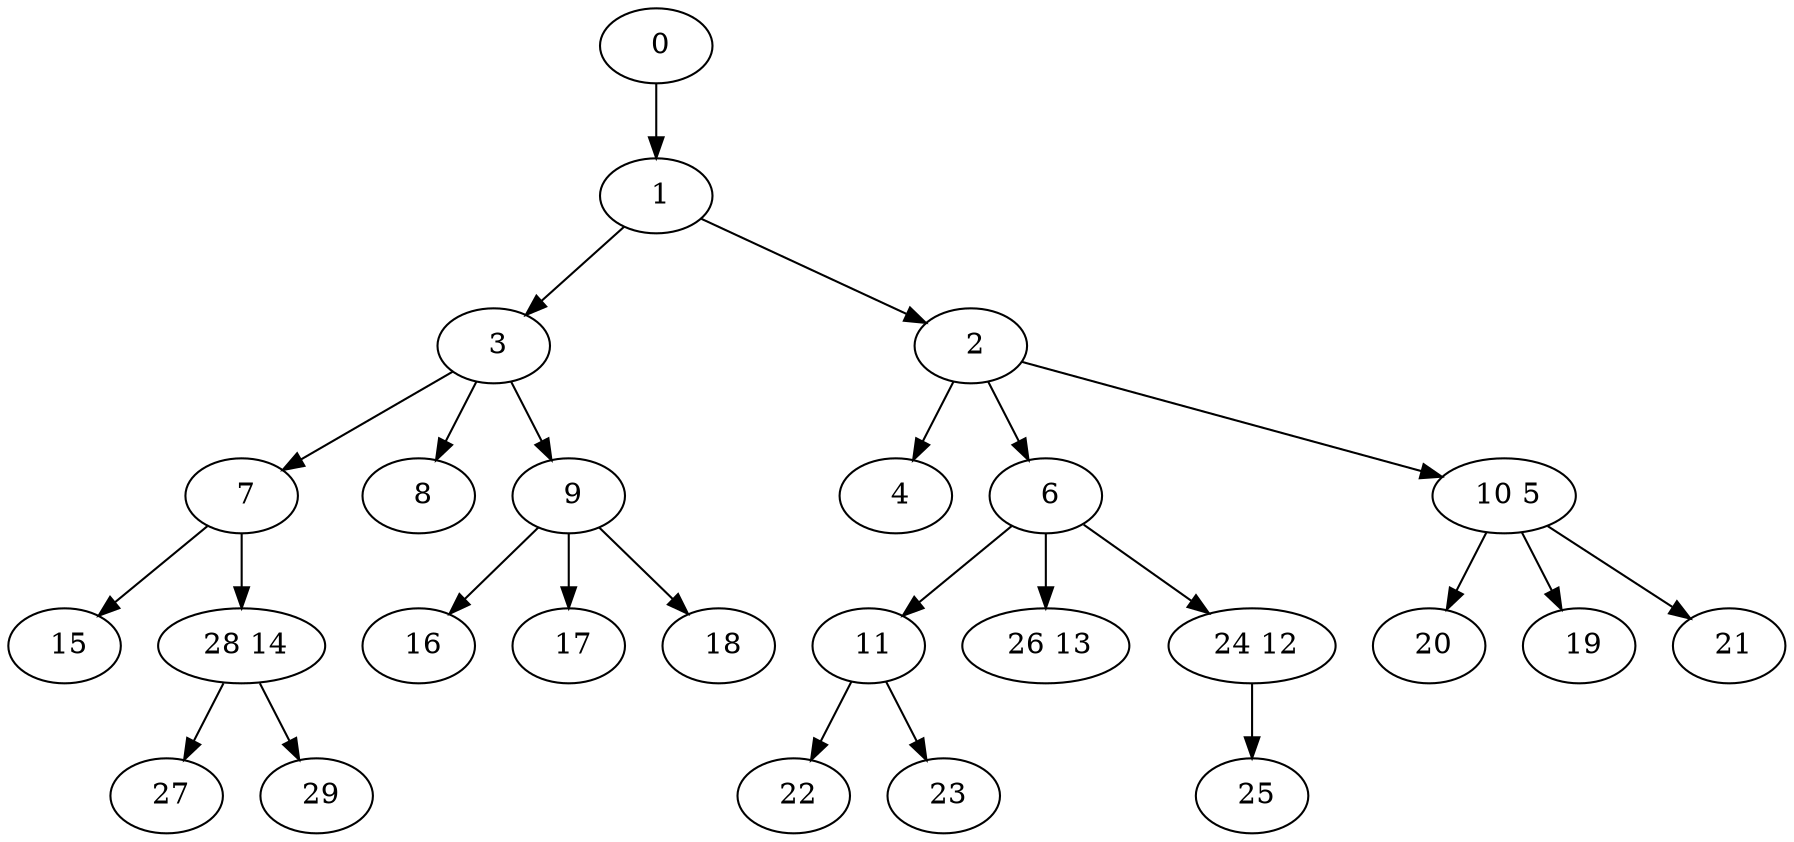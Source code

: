 digraph mytree {
" 0" -> " 1";
" 1" -> " 3";
" 1" -> " 2";
" 3" -> " 7";
" 3" -> " 8";
" 3" -> " 9";
" 2" -> " 4";
" 2" -> " 6";
" 2" -> " 10 5";
" 4";
" 6" -> " 11";
" 6" -> " 26 13";
" 6" -> " 24 12";
" 10 5" -> " 20";
" 10 5" -> " 19";
" 10 5" -> " 21";
" 7" -> " 15";
" 7" -> " 28 14";
" 8";
" 9" -> " 16";
" 9" -> " 17";
" 9" -> " 18";
" 11" -> " 22";
" 11" -> " 23";
" 26 13";
" 24 12" -> " 25";
" 20";
" 15";
" 28 14" -> " 27";
" 28 14" -> " 29";
" 16";
" 17";
" 18";
" 22";
" 23";
" 27";
" 29";
" 25";
" 19";
" 21";
}
